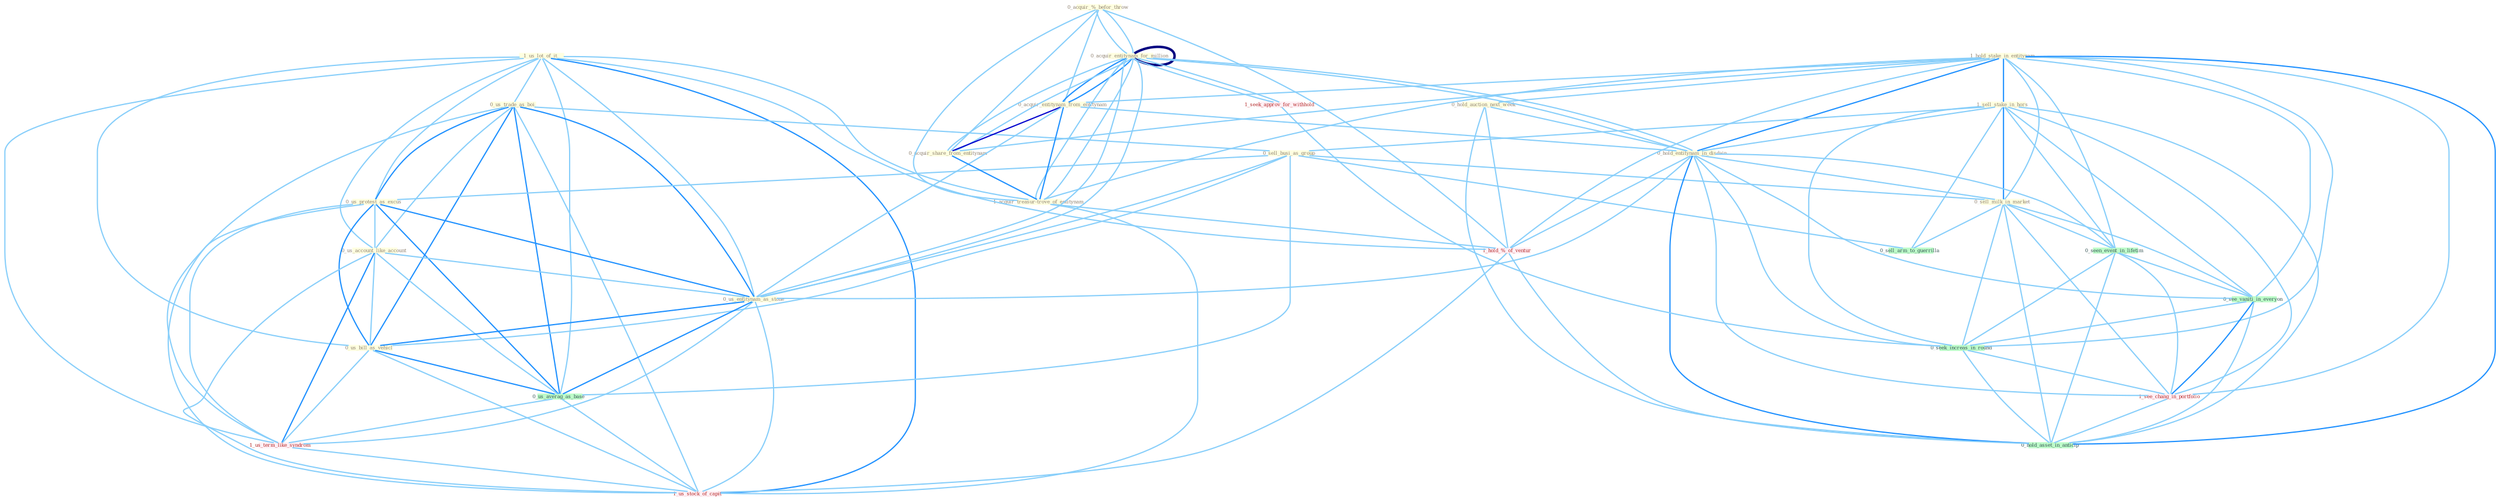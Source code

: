 Graph G{ 
    node
    [shape=polygon,style=filled,width=.5,height=.06,color="#BDFCC9",fixedsize=true,fontsize=4,
    fontcolor="#2f4f4f"];
    {node
    [color="#ffffe0", fontcolor="#8b7d6b"] "1_us_lot_of_it " "0_acquir_%_befor_throw " "1_hold_stake_in_entitynam " "0_us_trade_as_boi " "0_acquir_entitynam_for_million " "1_sell_stake_in_hors " "0_sell_busi_as_group " "0_us_protest_as_excus " "0_acquir_entitynam_for_million " "0_acquir_entitynam_from_entitynam " "0_hold_auction_next_week " "0_hold_entitynam_in_disdain " "0_acquir_share_from_entitynam " "0_us_account_like_account " "1_acquir_treasur-trove_of_entitynam " "0_us_entitynam_as_stone " "0_us_bill_as_vehicl " "0_sell_milk_in_market "}
{node [color="#fff0f5", fontcolor="#b22222"] "1_us_term_like_syndrom " "1_seek_approv_for_withhold " "1_hold_%_of_ventur " "1_us_stock_of_capit " "1_see_chang_in_portfolio "}
edge [color="#B0E2FF"];

	"1_us_lot_of_it " -- "0_us_trade_as_boi " [w="1", color="#87cefa" ];
	"1_us_lot_of_it " -- "0_us_protest_as_excus " [w="1", color="#87cefa" ];
	"1_us_lot_of_it " -- "0_us_account_like_account " [w="1", color="#87cefa" ];
	"1_us_lot_of_it " -- "1_acquir_treasur-trove_of_entitynam " [w="1", color="#87cefa" ];
	"1_us_lot_of_it " -- "0_us_entitynam_as_stone " [w="1", color="#87cefa" ];
	"1_us_lot_of_it " -- "0_us_bill_as_vehicl " [w="1", color="#87cefa" ];
	"1_us_lot_of_it " -- "0_us_averag_as_base " [w="1", color="#87cefa" ];
	"1_us_lot_of_it " -- "1_us_term_like_syndrom " [w="1", color="#87cefa" ];
	"1_us_lot_of_it " -- "1_hold_%_of_ventur " [w="1", color="#87cefa" ];
	"1_us_lot_of_it " -- "1_us_stock_of_capit " [w="2", color="#1e90ff" , len=0.8];
	"0_acquir_%_befor_throw " -- "0_acquir_entitynam_for_million " [w="1", color="#87cefa" ];
	"0_acquir_%_befor_throw " -- "0_acquir_entitynam_for_million " [w="1", color="#87cefa" ];
	"0_acquir_%_befor_throw " -- "0_acquir_entitynam_from_entitynam " [w="1", color="#87cefa" ];
	"0_acquir_%_befor_throw " -- "0_acquir_share_from_entitynam " [w="1", color="#87cefa" ];
	"0_acquir_%_befor_throw " -- "1_acquir_treasur-trove_of_entitynam " [w="1", color="#87cefa" ];
	"0_acquir_%_befor_throw " -- "1_hold_%_of_ventur " [w="1", color="#87cefa" ];
	"1_hold_stake_in_entitynam " -- "1_sell_stake_in_hors " [w="2", color="#1e90ff" , len=0.8];
	"1_hold_stake_in_entitynam " -- "0_acquir_entitynam_from_entitynam " [w="1", color="#87cefa" ];
	"1_hold_stake_in_entitynam " -- "0_hold_auction_next_week " [w="1", color="#87cefa" ];
	"1_hold_stake_in_entitynam " -- "0_hold_entitynam_in_disdain " [w="2", color="#1e90ff" , len=0.8];
	"1_hold_stake_in_entitynam " -- "0_acquir_share_from_entitynam " [w="1", color="#87cefa" ];
	"1_hold_stake_in_entitynam " -- "1_acquir_treasur-trove_of_entitynam " [w="1", color="#87cefa" ];
	"1_hold_stake_in_entitynam " -- "0_sell_milk_in_market " [w="1", color="#87cefa" ];
	"1_hold_stake_in_entitynam " -- "0_seen_event_in_lifetim " [w="1", color="#87cefa" ];
	"1_hold_stake_in_entitynam " -- "1_hold_%_of_ventur " [w="1", color="#87cefa" ];
	"1_hold_stake_in_entitynam " -- "0_see_vaniti_in_everyon " [w="1", color="#87cefa" ];
	"1_hold_stake_in_entitynam " -- "0_seek_increas_in_round " [w="1", color="#87cefa" ];
	"1_hold_stake_in_entitynam " -- "1_see_chang_in_portfolio " [w="1", color="#87cefa" ];
	"1_hold_stake_in_entitynam " -- "0_hold_asset_in_anticip " [w="2", color="#1e90ff" , len=0.8];
	"0_us_trade_as_boi " -- "0_sell_busi_as_group " [w="1", color="#87cefa" ];
	"0_us_trade_as_boi " -- "0_us_protest_as_excus " [w="2", color="#1e90ff" , len=0.8];
	"0_us_trade_as_boi " -- "0_us_account_like_account " [w="1", color="#87cefa" ];
	"0_us_trade_as_boi " -- "0_us_entitynam_as_stone " [w="2", color="#1e90ff" , len=0.8];
	"0_us_trade_as_boi " -- "0_us_bill_as_vehicl " [w="2", color="#1e90ff" , len=0.8];
	"0_us_trade_as_boi " -- "0_us_averag_as_base " [w="2", color="#1e90ff" , len=0.8];
	"0_us_trade_as_boi " -- "1_us_term_like_syndrom " [w="1", color="#87cefa" ];
	"0_us_trade_as_boi " -- "1_us_stock_of_capit " [w="1", color="#87cefa" ];
	"0_acquir_entitynam_for_million " -- "0_acquir_entitynam_for_million " [w="4", style=bold, color="#000080", len=0.4];
	"0_acquir_entitynam_for_million " -- "0_acquir_entitynam_from_entitynam " [w="2", color="#1e90ff" , len=0.8];
	"0_acquir_entitynam_for_million " -- "0_hold_entitynam_in_disdain " [w="1", color="#87cefa" ];
	"0_acquir_entitynam_for_million " -- "0_acquir_share_from_entitynam " [w="1", color="#87cefa" ];
	"0_acquir_entitynam_for_million " -- "1_acquir_treasur-trove_of_entitynam " [w="1", color="#87cefa" ];
	"0_acquir_entitynam_for_million " -- "0_us_entitynam_as_stone " [w="1", color="#87cefa" ];
	"0_acquir_entitynam_for_million " -- "1_seek_approv_for_withhold " [w="1", color="#87cefa" ];
	"1_sell_stake_in_hors " -- "0_sell_busi_as_group " [w="1", color="#87cefa" ];
	"1_sell_stake_in_hors " -- "0_hold_entitynam_in_disdain " [w="1", color="#87cefa" ];
	"1_sell_stake_in_hors " -- "0_sell_milk_in_market " [w="2", color="#1e90ff" , len=0.8];
	"1_sell_stake_in_hors " -- "0_seen_event_in_lifetim " [w="1", color="#87cefa" ];
	"1_sell_stake_in_hors " -- "0_see_vaniti_in_everyon " [w="1", color="#87cefa" ];
	"1_sell_stake_in_hors " -- "0_sell_arm_to_guerrilla " [w="1", color="#87cefa" ];
	"1_sell_stake_in_hors " -- "0_seek_increas_in_round " [w="1", color="#87cefa" ];
	"1_sell_stake_in_hors " -- "1_see_chang_in_portfolio " [w="1", color="#87cefa" ];
	"1_sell_stake_in_hors " -- "0_hold_asset_in_anticip " [w="1", color="#87cefa" ];
	"0_sell_busi_as_group " -- "0_us_protest_as_excus " [w="1", color="#87cefa" ];
	"0_sell_busi_as_group " -- "0_us_entitynam_as_stone " [w="1", color="#87cefa" ];
	"0_sell_busi_as_group " -- "0_us_bill_as_vehicl " [w="1", color="#87cefa" ];
	"0_sell_busi_as_group " -- "0_sell_milk_in_market " [w="1", color="#87cefa" ];
	"0_sell_busi_as_group " -- "0_us_averag_as_base " [w="1", color="#87cefa" ];
	"0_sell_busi_as_group " -- "0_sell_arm_to_guerrilla " [w="1", color="#87cefa" ];
	"0_us_protest_as_excus " -- "0_us_account_like_account " [w="1", color="#87cefa" ];
	"0_us_protest_as_excus " -- "0_us_entitynam_as_stone " [w="2", color="#1e90ff" , len=0.8];
	"0_us_protest_as_excus " -- "0_us_bill_as_vehicl " [w="2", color="#1e90ff" , len=0.8];
	"0_us_protest_as_excus " -- "0_us_averag_as_base " [w="2", color="#1e90ff" , len=0.8];
	"0_us_protest_as_excus " -- "1_us_term_like_syndrom " [w="1", color="#87cefa" ];
	"0_us_protest_as_excus " -- "1_us_stock_of_capit " [w="1", color="#87cefa" ];
	"0_acquir_entitynam_for_million " -- "0_acquir_entitynam_from_entitynam " [w="2", color="#1e90ff" , len=0.8];
	"0_acquir_entitynam_for_million " -- "0_hold_entitynam_in_disdain " [w="1", color="#87cefa" ];
	"0_acquir_entitynam_for_million " -- "0_acquir_share_from_entitynam " [w="1", color="#87cefa" ];
	"0_acquir_entitynam_for_million " -- "1_acquir_treasur-trove_of_entitynam " [w="1", color="#87cefa" ];
	"0_acquir_entitynam_for_million " -- "0_us_entitynam_as_stone " [w="1", color="#87cefa" ];
	"0_acquir_entitynam_for_million " -- "1_seek_approv_for_withhold " [w="1", color="#87cefa" ];
	"0_acquir_entitynam_from_entitynam " -- "0_hold_entitynam_in_disdain " [w="1", color="#87cefa" ];
	"0_acquir_entitynam_from_entitynam " -- "0_acquir_share_from_entitynam " [w="3", color="#0000cd" , len=0.6];
	"0_acquir_entitynam_from_entitynam " -- "1_acquir_treasur-trove_of_entitynam " [w="2", color="#1e90ff" , len=0.8];
	"0_acquir_entitynam_from_entitynam " -- "0_us_entitynam_as_stone " [w="1", color="#87cefa" ];
	"0_hold_auction_next_week " -- "0_hold_entitynam_in_disdain " [w="1", color="#87cefa" ];
	"0_hold_auction_next_week " -- "1_hold_%_of_ventur " [w="1", color="#87cefa" ];
	"0_hold_auction_next_week " -- "0_hold_asset_in_anticip " [w="1", color="#87cefa" ];
	"0_hold_entitynam_in_disdain " -- "0_us_entitynam_as_stone " [w="1", color="#87cefa" ];
	"0_hold_entitynam_in_disdain " -- "0_sell_milk_in_market " [w="1", color="#87cefa" ];
	"0_hold_entitynam_in_disdain " -- "0_seen_event_in_lifetim " [w="1", color="#87cefa" ];
	"0_hold_entitynam_in_disdain " -- "1_hold_%_of_ventur " [w="1", color="#87cefa" ];
	"0_hold_entitynam_in_disdain " -- "0_see_vaniti_in_everyon " [w="1", color="#87cefa" ];
	"0_hold_entitynam_in_disdain " -- "0_seek_increas_in_round " [w="1", color="#87cefa" ];
	"0_hold_entitynam_in_disdain " -- "1_see_chang_in_portfolio " [w="1", color="#87cefa" ];
	"0_hold_entitynam_in_disdain " -- "0_hold_asset_in_anticip " [w="2", color="#1e90ff" , len=0.8];
	"0_acquir_share_from_entitynam " -- "1_acquir_treasur-trove_of_entitynam " [w="2", color="#1e90ff" , len=0.8];
	"0_us_account_like_account " -- "0_us_entitynam_as_stone " [w="1", color="#87cefa" ];
	"0_us_account_like_account " -- "0_us_bill_as_vehicl " [w="1", color="#87cefa" ];
	"0_us_account_like_account " -- "0_us_averag_as_base " [w="1", color="#87cefa" ];
	"0_us_account_like_account " -- "1_us_term_like_syndrom " [w="2", color="#1e90ff" , len=0.8];
	"0_us_account_like_account " -- "1_us_stock_of_capit " [w="1", color="#87cefa" ];
	"1_acquir_treasur-trove_of_entitynam " -- "1_hold_%_of_ventur " [w="1", color="#87cefa" ];
	"1_acquir_treasur-trove_of_entitynam " -- "1_us_stock_of_capit " [w="1", color="#87cefa" ];
	"0_us_entitynam_as_stone " -- "0_us_bill_as_vehicl " [w="2", color="#1e90ff" , len=0.8];
	"0_us_entitynam_as_stone " -- "0_us_averag_as_base " [w="2", color="#1e90ff" , len=0.8];
	"0_us_entitynam_as_stone " -- "1_us_term_like_syndrom " [w="1", color="#87cefa" ];
	"0_us_entitynam_as_stone " -- "1_us_stock_of_capit " [w="1", color="#87cefa" ];
	"0_us_bill_as_vehicl " -- "0_us_averag_as_base " [w="2", color="#1e90ff" , len=0.8];
	"0_us_bill_as_vehicl " -- "1_us_term_like_syndrom " [w="1", color="#87cefa" ];
	"0_us_bill_as_vehicl " -- "1_us_stock_of_capit " [w="1", color="#87cefa" ];
	"0_sell_milk_in_market " -- "0_seen_event_in_lifetim " [w="1", color="#87cefa" ];
	"0_sell_milk_in_market " -- "0_see_vaniti_in_everyon " [w="1", color="#87cefa" ];
	"0_sell_milk_in_market " -- "0_sell_arm_to_guerrilla " [w="1", color="#87cefa" ];
	"0_sell_milk_in_market " -- "0_seek_increas_in_round " [w="1", color="#87cefa" ];
	"0_sell_milk_in_market " -- "1_see_chang_in_portfolio " [w="1", color="#87cefa" ];
	"0_sell_milk_in_market " -- "0_hold_asset_in_anticip " [w="1", color="#87cefa" ];
	"0_seen_event_in_lifetim " -- "0_see_vaniti_in_everyon " [w="1", color="#87cefa" ];
	"0_seen_event_in_lifetim " -- "0_seek_increas_in_round " [w="1", color="#87cefa" ];
	"0_seen_event_in_lifetim " -- "1_see_chang_in_portfolio " [w="1", color="#87cefa" ];
	"0_seen_event_in_lifetim " -- "0_hold_asset_in_anticip " [w="1", color="#87cefa" ];
	"0_us_averag_as_base " -- "1_us_term_like_syndrom " [w="1", color="#87cefa" ];
	"0_us_averag_as_base " -- "1_us_stock_of_capit " [w="1", color="#87cefa" ];
	"1_us_term_like_syndrom " -- "1_us_stock_of_capit " [w="1", color="#87cefa" ];
	"1_seek_approv_for_withhold " -- "0_seek_increas_in_round " [w="1", color="#87cefa" ];
	"1_hold_%_of_ventur " -- "1_us_stock_of_capit " [w="1", color="#87cefa" ];
	"1_hold_%_of_ventur " -- "0_hold_asset_in_anticip " [w="1", color="#87cefa" ];
	"0_see_vaniti_in_everyon " -- "0_seek_increas_in_round " [w="1", color="#87cefa" ];
	"0_see_vaniti_in_everyon " -- "1_see_chang_in_portfolio " [w="2", color="#1e90ff" , len=0.8];
	"0_see_vaniti_in_everyon " -- "0_hold_asset_in_anticip " [w="1", color="#87cefa" ];
	"0_seek_increas_in_round " -- "1_see_chang_in_portfolio " [w="1", color="#87cefa" ];
	"0_seek_increas_in_round " -- "0_hold_asset_in_anticip " [w="1", color="#87cefa" ];
	"1_see_chang_in_portfolio " -- "0_hold_asset_in_anticip " [w="1", color="#87cefa" ];
}